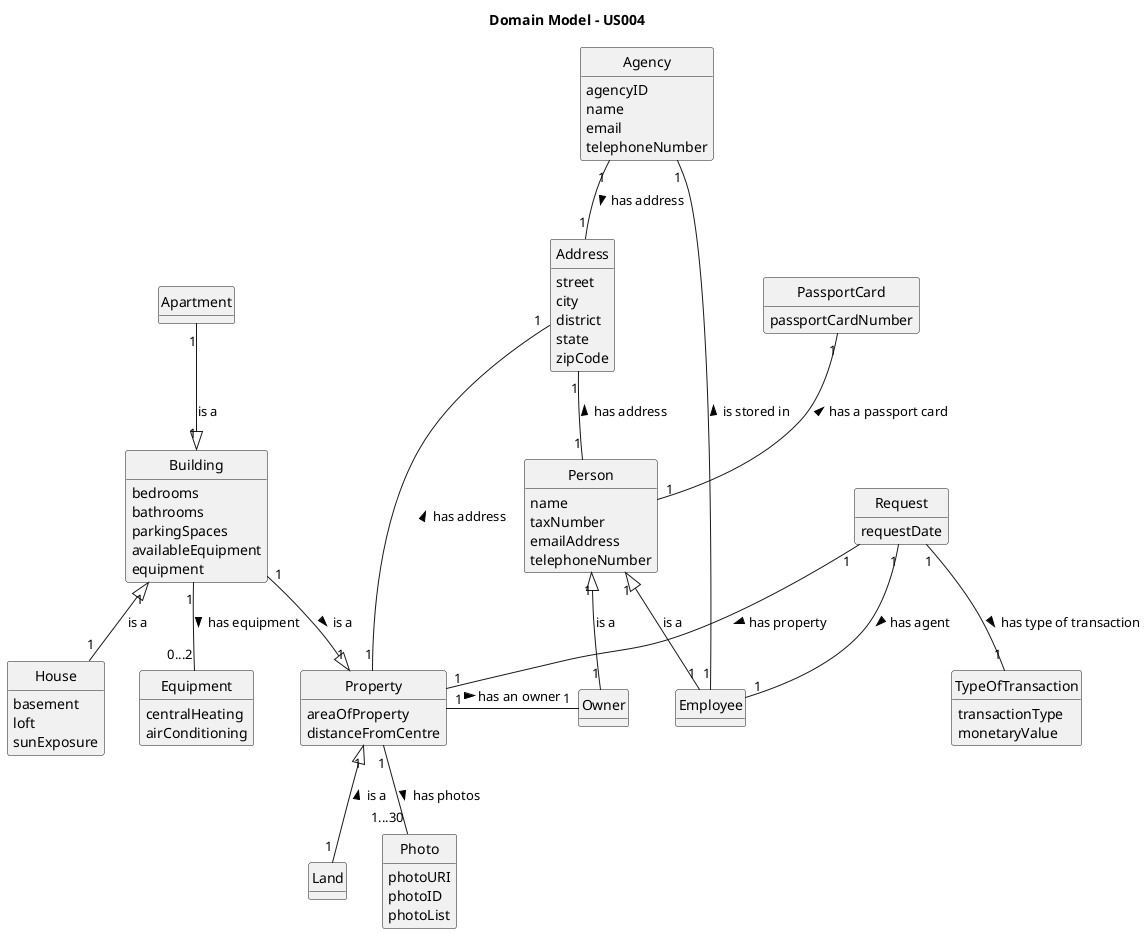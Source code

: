 @startuml
skinparam monochrome true
skinparam packageStyle rectangle
skinparam shadowing false


'left to right direction

skinparam classAttributeIconSize 0

hide circle
hide methods

title Domain Model - US004

class Person {
    name
    taxNumber
    emailAddress
    telephoneNumber
}

class Owner {
}

class PassportCard {
    passportCardNumber
}

class Address{
    street
    city
    district
    state
    zipCode
}

class Apartment{
}

class Land{
}

class Property {
    areaOfProperty
    distanceFromCentre
}

class Building {
    bedrooms
    bathrooms
    parkingSpaces
    availableEquipment
    equipment
}

class House{
    basement
    loft
    sunExposure
}

class Equipment{

    centralHeating
    airConditioning
}

class Photo {
    photoURI
    photoID
    photoList
}

class TypeOfTransaction {
    transactionType
    monetaryValue
}
class Agency{
    agencyID
    name
    email
    telephoneNumber
}
class Request{
    requestDate
}


Request "1" -- "1" Property : > has property
Request "1" -- "1" Employee : > has agent
Request "1" -- "1" TypeOfTransaction : > has type of transaction

Property"1" -- "1...30"Photo : has photos >
Property"1" <|-- "1"Land : < is a
Property"1" <|-up- "1" Building : is a <

Agency"1" -- "1"Address : has address >
Agency "1" -- "1" Employee  : < is stored in

Building"1" -- "0...2"Equipment : has equipment >

PassportCard"1" -- "1" Person : has a passport card <

Address"1" -- "1" Person : has address <
Address"1" -- "1" Property : has address <

Owner "1" -left- "1" Property : < has an owner

Person"1" <|-- "1"Owner : is a
Person"1" <|-- "1"Employee : is a

Building"1" <|-- "1"House : is a

Apartment"1" --|> "1"Building: is a

@enduml